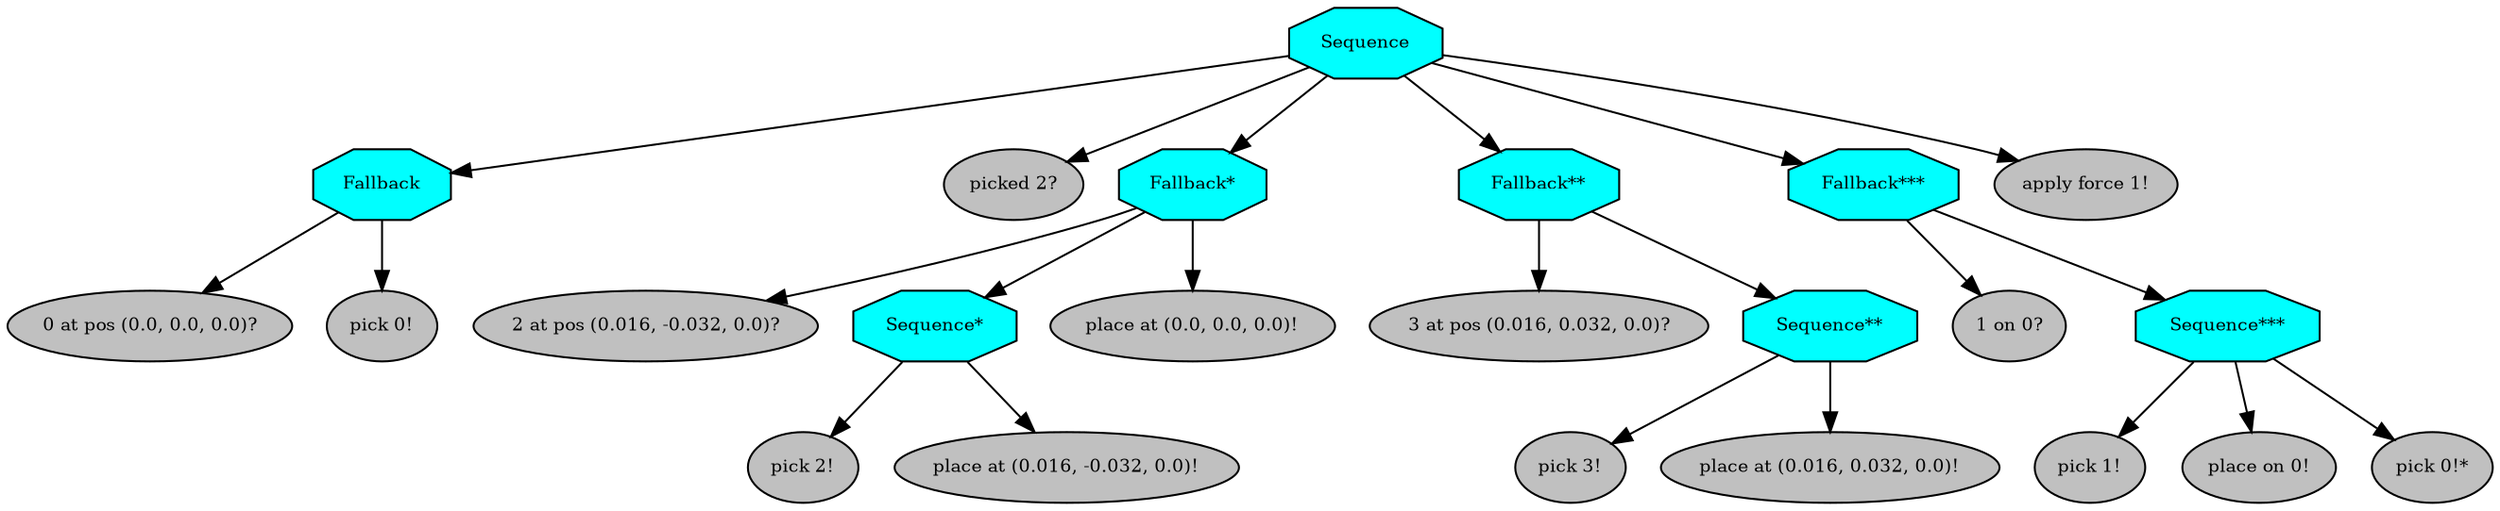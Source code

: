 digraph pastafarianism {
ordering=out;
graph [fontname="times-roman"];
node [fontname="times-roman"];
edge [fontname="times-roman"];
Sequence [fillcolor=cyan, fontcolor=black, fontsize=9, label=Sequence, shape=octagon, style=filled];
Fallback [fillcolor=cyan, fontcolor=black, fontsize=9, label=Fallback, shape=octagon, style=filled];
Sequence -> Fallback;
"0 at pos (0.0, 0.0, 0.0)?" [fillcolor=gray, fontcolor=black, fontsize=9, label="0 at pos (0.0, 0.0, 0.0)?", shape=ellipse, style=filled];
Fallback -> "0 at pos (0.0, 0.0, 0.0)?";
"pick 0!" [fillcolor=gray, fontcolor=black, fontsize=9, label="pick 0!", shape=ellipse, style=filled];
Fallback -> "pick 0!";
"picked 2?" [fillcolor=gray, fontcolor=black, fontsize=9, label="picked 2?", shape=ellipse, style=filled];
Sequence -> "picked 2?";
"Fallback*" [fillcolor=cyan, fontcolor=black, fontsize=9, label="Fallback*", shape=octagon, style=filled];
Sequence -> "Fallback*";
"2 at pos (0.016, -0.032, 0.0)?" [fillcolor=gray, fontcolor=black, fontsize=9, label="2 at pos (0.016, -0.032, 0.0)?", shape=ellipse, style=filled];
"Fallback*" -> "2 at pos (0.016, -0.032, 0.0)?";
"Sequence*" [fillcolor=cyan, fontcolor=black, fontsize=9, label="Sequence*", shape=octagon, style=filled];
"Fallback*" -> "Sequence*";
"pick 2!" [fillcolor=gray, fontcolor=black, fontsize=9, label="pick 2!", shape=ellipse, style=filled];
"Sequence*" -> "pick 2!";
"place at (0.016, -0.032, 0.0)!" [fillcolor=gray, fontcolor=black, fontsize=9, label="place at (0.016, -0.032, 0.0)!", shape=ellipse, style=filled];
"Sequence*" -> "place at (0.016, -0.032, 0.0)!";
"place at (0.0, 0.0, 0.0)!" [fillcolor=gray, fontcolor=black, fontsize=9, label="place at (0.0, 0.0, 0.0)!", shape=ellipse, style=filled];
"Fallback*" -> "place at (0.0, 0.0, 0.0)!";
"Fallback**" [fillcolor=cyan, fontcolor=black, fontsize=9, label="Fallback**", shape=octagon, style=filled];
Sequence -> "Fallback**";
"3 at pos (0.016, 0.032, 0.0)?" [fillcolor=gray, fontcolor=black, fontsize=9, label="3 at pos (0.016, 0.032, 0.0)?", shape=ellipse, style=filled];
"Fallback**" -> "3 at pos (0.016, 0.032, 0.0)?";
"Sequence**" [fillcolor=cyan, fontcolor=black, fontsize=9, label="Sequence**", shape=octagon, style=filled];
"Fallback**" -> "Sequence**";
"pick 3!" [fillcolor=gray, fontcolor=black, fontsize=9, label="pick 3!", shape=ellipse, style=filled];
"Sequence**" -> "pick 3!";
"place at (0.016, 0.032, 0.0)!" [fillcolor=gray, fontcolor=black, fontsize=9, label="place at (0.016, 0.032, 0.0)!", shape=ellipse, style=filled];
"Sequence**" -> "place at (0.016, 0.032, 0.0)!";
"Fallback***" [fillcolor=cyan, fontcolor=black, fontsize=9, label="Fallback***", shape=octagon, style=filled];
Sequence -> "Fallback***";
"1 on 0?" [fillcolor=gray, fontcolor=black, fontsize=9, label="1 on 0?", shape=ellipse, style=filled];
"Fallback***" -> "1 on 0?";
"Sequence***" [fillcolor=cyan, fontcolor=black, fontsize=9, label="Sequence***", shape=octagon, style=filled];
"Fallback***" -> "Sequence***";
"pick 1!" [fillcolor=gray, fontcolor=black, fontsize=9, label="pick 1!", shape=ellipse, style=filled];
"Sequence***" -> "pick 1!";
"place on 0!" [fillcolor=gray, fontcolor=black, fontsize=9, label="place on 0!", shape=ellipse, style=filled];
"Sequence***" -> "place on 0!";
"pick 0!*" [fillcolor=gray, fontcolor=black, fontsize=9, label="pick 0!*", shape=ellipse, style=filled];
"Sequence***" -> "pick 0!*";
"apply force 1!" [fillcolor=gray, fontcolor=black, fontsize=9, label="apply force 1!", shape=ellipse, style=filled];
Sequence -> "apply force 1!";
}
